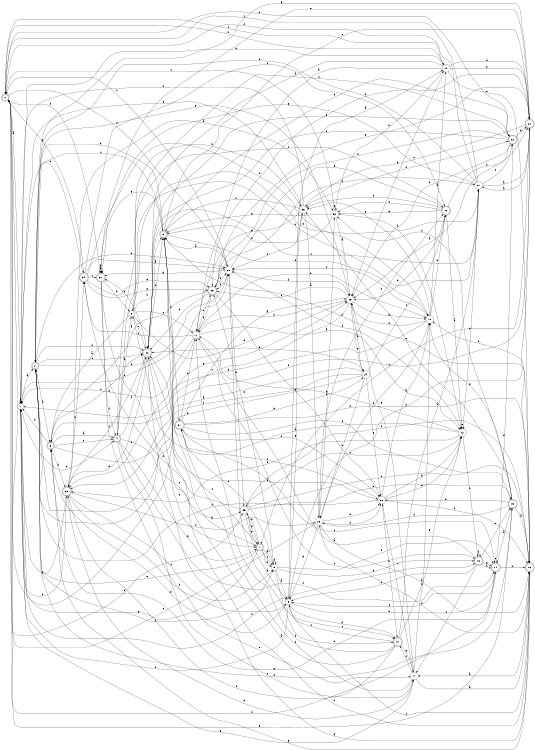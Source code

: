 digraph n31_6 {
__start0 [label="" shape="none"];

rankdir=LR;
size="8,5";

s0 [style="rounded,filled", color="black", fillcolor="white" shape="doublecircle", label="0"];
s1 [style="filled", color="black", fillcolor="white" shape="circle", label="1"];
s2 [style="rounded,filled", color="black", fillcolor="white" shape="doublecircle", label="2"];
s3 [style="rounded,filled", color="black", fillcolor="white" shape="doublecircle", label="3"];
s4 [style="rounded,filled", color="black", fillcolor="white" shape="doublecircle", label="4"];
s5 [style="filled", color="black", fillcolor="white" shape="circle", label="5"];
s6 [style="rounded,filled", color="black", fillcolor="white" shape="doublecircle", label="6"];
s7 [style="rounded,filled", color="black", fillcolor="white" shape="doublecircle", label="7"];
s8 [style="filled", color="black", fillcolor="white" shape="circle", label="8"];
s9 [style="filled", color="black", fillcolor="white" shape="circle", label="9"];
s10 [style="filled", color="black", fillcolor="white" shape="circle", label="10"];
s11 [style="filled", color="black", fillcolor="white" shape="circle", label="11"];
s12 [style="filled", color="black", fillcolor="white" shape="circle", label="12"];
s13 [style="rounded,filled", color="black", fillcolor="white" shape="doublecircle", label="13"];
s14 [style="rounded,filled", color="black", fillcolor="white" shape="doublecircle", label="14"];
s15 [style="rounded,filled", color="black", fillcolor="white" shape="doublecircle", label="15"];
s16 [style="rounded,filled", color="black", fillcolor="white" shape="doublecircle", label="16"];
s17 [style="filled", color="black", fillcolor="white" shape="circle", label="17"];
s18 [style="filled", color="black", fillcolor="white" shape="circle", label="18"];
s19 [style="rounded,filled", color="black", fillcolor="white" shape="doublecircle", label="19"];
s20 [style="rounded,filled", color="black", fillcolor="white" shape="doublecircle", label="20"];
s21 [style="filled", color="black", fillcolor="white" shape="circle", label="21"];
s22 [style="rounded,filled", color="black", fillcolor="white" shape="doublecircle", label="22"];
s23 [style="filled", color="black", fillcolor="white" shape="circle", label="23"];
s24 [style="filled", color="black", fillcolor="white" shape="circle", label="24"];
s25 [style="filled", color="black", fillcolor="white" shape="circle", label="25"];
s26 [style="filled", color="black", fillcolor="white" shape="circle", label="26"];
s27 [style="rounded,filled", color="black", fillcolor="white" shape="doublecircle", label="27"];
s28 [style="filled", color="black", fillcolor="white" shape="circle", label="28"];
s29 [style="rounded,filled", color="black", fillcolor="white" shape="doublecircle", label="29"];
s30 [style="rounded,filled", color="black", fillcolor="white" shape="doublecircle", label="30"];
s31 [style="rounded,filled", color="black", fillcolor="white" shape="doublecircle", label="31"];
s32 [style="rounded,filled", color="black", fillcolor="white" shape="doublecircle", label="32"];
s33 [style="filled", color="black", fillcolor="white" shape="circle", label="33"];
s34 [style="rounded,filled", color="black", fillcolor="white" shape="doublecircle", label="34"];
s35 [style="filled", color="black", fillcolor="white" shape="circle", label="35"];
s36 [style="filled", color="black", fillcolor="white" shape="circle", label="36"];
s37 [style="rounded,filled", color="black", fillcolor="white" shape="doublecircle", label="37"];
s0 -> s1 [label="a"];
s0 -> s10 [label="b"];
s0 -> s35 [label="c"];
s0 -> s31 [label="d"];
s0 -> s15 [label="e"];
s0 -> s28 [label="f"];
s0 -> s34 [label="g"];
s1 -> s2 [label="a"];
s1 -> s32 [label="b"];
s1 -> s28 [label="c"];
s1 -> s4 [label="d"];
s1 -> s1 [label="e"];
s1 -> s13 [label="f"];
s1 -> s10 [label="g"];
s2 -> s3 [label="a"];
s2 -> s28 [label="b"];
s2 -> s30 [label="c"];
s2 -> s30 [label="d"];
s2 -> s28 [label="e"];
s2 -> s8 [label="f"];
s2 -> s23 [label="g"];
s3 -> s4 [label="a"];
s3 -> s1 [label="b"];
s3 -> s30 [label="c"];
s3 -> s32 [label="d"];
s3 -> s4 [label="e"];
s3 -> s20 [label="f"];
s3 -> s23 [label="g"];
s4 -> s5 [label="a"];
s4 -> s36 [label="b"];
s4 -> s35 [label="c"];
s4 -> s30 [label="d"];
s4 -> s17 [label="e"];
s4 -> s14 [label="f"];
s4 -> s7 [label="g"];
s5 -> s3 [label="a"];
s5 -> s6 [label="b"];
s5 -> s11 [label="c"];
s5 -> s23 [label="d"];
s5 -> s30 [label="e"];
s5 -> s22 [label="f"];
s5 -> s21 [label="g"];
s6 -> s7 [label="a"];
s6 -> s2 [label="b"];
s6 -> s2 [label="c"];
s6 -> s37 [label="d"];
s6 -> s20 [label="e"];
s6 -> s18 [label="f"];
s6 -> s22 [label="g"];
s7 -> s8 [label="a"];
s7 -> s35 [label="b"];
s7 -> s8 [label="c"];
s7 -> s8 [label="d"];
s7 -> s2 [label="e"];
s7 -> s6 [label="f"];
s7 -> s1 [label="g"];
s8 -> s9 [label="a"];
s8 -> s27 [label="b"];
s8 -> s37 [label="c"];
s8 -> s14 [label="d"];
s8 -> s29 [label="e"];
s8 -> s8 [label="f"];
s8 -> s13 [label="g"];
s9 -> s10 [label="a"];
s9 -> s14 [label="b"];
s9 -> s27 [label="c"];
s9 -> s27 [label="d"];
s9 -> s3 [label="e"];
s9 -> s1 [label="f"];
s9 -> s36 [label="g"];
s10 -> s11 [label="a"];
s10 -> s20 [label="b"];
s10 -> s0 [label="c"];
s10 -> s20 [label="d"];
s10 -> s16 [label="e"];
s10 -> s30 [label="f"];
s10 -> s23 [label="g"];
s11 -> s12 [label="a"];
s11 -> s18 [label="b"];
s11 -> s13 [label="c"];
s11 -> s32 [label="d"];
s11 -> s29 [label="e"];
s11 -> s34 [label="f"];
s11 -> s1 [label="g"];
s12 -> s5 [label="a"];
s12 -> s13 [label="b"];
s12 -> s35 [label="c"];
s12 -> s11 [label="d"];
s12 -> s12 [label="e"];
s12 -> s32 [label="f"];
s12 -> s21 [label="g"];
s13 -> s11 [label="a"];
s13 -> s14 [label="b"];
s13 -> s9 [label="c"];
s13 -> s13 [label="d"];
s13 -> s15 [label="e"];
s13 -> s17 [label="f"];
s13 -> s14 [label="g"];
s14 -> s15 [label="a"];
s14 -> s16 [label="b"];
s14 -> s9 [label="c"];
s14 -> s22 [label="d"];
s14 -> s14 [label="e"];
s14 -> s0 [label="f"];
s14 -> s3 [label="g"];
s15 -> s16 [label="a"];
s15 -> s26 [label="b"];
s15 -> s25 [label="c"];
s15 -> s2 [label="d"];
s15 -> s36 [label="e"];
s15 -> s33 [label="f"];
s15 -> s18 [label="g"];
s16 -> s17 [label="a"];
s16 -> s30 [label="b"];
s16 -> s9 [label="c"];
s16 -> s6 [label="d"];
s16 -> s18 [label="e"];
s16 -> s25 [label="f"];
s16 -> s3 [label="g"];
s17 -> s16 [label="a"];
s17 -> s18 [label="b"];
s17 -> s26 [label="c"];
s17 -> s37 [label="d"];
s17 -> s1 [label="e"];
s17 -> s27 [label="f"];
s17 -> s23 [label="g"];
s18 -> s10 [label="a"];
s18 -> s19 [label="b"];
s18 -> s28 [label="c"];
s18 -> s23 [label="d"];
s18 -> s36 [label="e"];
s18 -> s25 [label="f"];
s18 -> s1 [label="g"];
s19 -> s12 [label="a"];
s19 -> s20 [label="b"];
s19 -> s5 [label="c"];
s19 -> s23 [label="d"];
s19 -> s33 [label="e"];
s19 -> s36 [label="f"];
s19 -> s33 [label="g"];
s20 -> s21 [label="a"];
s20 -> s9 [label="b"];
s20 -> s36 [label="c"];
s20 -> s29 [label="d"];
s20 -> s31 [label="e"];
s20 -> s7 [label="f"];
s20 -> s2 [label="g"];
s21 -> s20 [label="a"];
s21 -> s4 [label="b"];
s21 -> s0 [label="c"];
s21 -> s0 [label="d"];
s21 -> s2 [label="e"];
s21 -> s22 [label="f"];
s21 -> s31 [label="g"];
s22 -> s23 [label="a"];
s22 -> s23 [label="b"];
s22 -> s0 [label="c"];
s22 -> s29 [label="d"];
s22 -> s30 [label="e"];
s22 -> s30 [label="f"];
s22 -> s20 [label="g"];
s23 -> s24 [label="a"];
s23 -> s11 [label="b"];
s23 -> s32 [label="c"];
s23 -> s29 [label="d"];
s23 -> s24 [label="e"];
s23 -> s28 [label="f"];
s23 -> s18 [label="g"];
s24 -> s2 [label="a"];
s24 -> s25 [label="b"];
s24 -> s19 [label="c"];
s24 -> s30 [label="d"];
s24 -> s26 [label="e"];
s24 -> s2 [label="f"];
s24 -> s0 [label="g"];
s25 -> s16 [label="a"];
s25 -> s19 [label="b"];
s25 -> s0 [label="c"];
s25 -> s26 [label="d"];
s25 -> s26 [label="e"];
s25 -> s33 [label="f"];
s25 -> s9 [label="g"];
s26 -> s18 [label="a"];
s26 -> s27 [label="b"];
s26 -> s30 [label="c"];
s26 -> s2 [label="d"];
s26 -> s12 [label="e"];
s26 -> s16 [label="f"];
s26 -> s12 [label="g"];
s27 -> s6 [label="a"];
s27 -> s21 [label="b"];
s27 -> s28 [label="c"];
s27 -> s11 [label="d"];
s27 -> s12 [label="e"];
s27 -> s32 [label="f"];
s27 -> s17 [label="g"];
s28 -> s6 [label="a"];
s28 -> s29 [label="b"];
s28 -> s0 [label="c"];
s28 -> s35 [label="d"];
s28 -> s19 [label="e"];
s28 -> s12 [label="f"];
s28 -> s31 [label="g"];
s29 -> s3 [label="a"];
s29 -> s28 [label="b"];
s29 -> s21 [label="c"];
s29 -> s30 [label="d"];
s29 -> s20 [label="e"];
s29 -> s11 [label="f"];
s29 -> s26 [label="g"];
s30 -> s26 [label="a"];
s30 -> s31 [label="b"];
s30 -> s21 [label="c"];
s30 -> s6 [label="d"];
s30 -> s32 [label="e"];
s30 -> s32 [label="f"];
s30 -> s16 [label="g"];
s31 -> s31 [label="a"];
s31 -> s5 [label="b"];
s31 -> s7 [label="c"];
s31 -> s31 [label="d"];
s31 -> s17 [label="e"];
s31 -> s4 [label="f"];
s31 -> s6 [label="g"];
s32 -> s33 [label="a"];
s32 -> s34 [label="b"];
s32 -> s8 [label="c"];
s32 -> s9 [label="d"];
s32 -> s17 [label="e"];
s32 -> s25 [label="f"];
s32 -> s1 [label="g"];
s33 -> s23 [label="a"];
s33 -> s10 [label="b"];
s33 -> s0 [label="c"];
s33 -> s6 [label="d"];
s33 -> s33 [label="e"];
s33 -> s12 [label="f"];
s33 -> s6 [label="g"];
s34 -> s28 [label="a"];
s34 -> s1 [label="b"];
s34 -> s19 [label="c"];
s34 -> s18 [label="d"];
s34 -> s29 [label="e"];
s34 -> s31 [label="f"];
s34 -> s29 [label="g"];
s35 -> s9 [label="a"];
s35 -> s15 [label="b"];
s35 -> s16 [label="c"];
s35 -> s34 [label="d"];
s35 -> s7 [label="e"];
s35 -> s16 [label="f"];
s35 -> s7 [label="g"];
s36 -> s25 [label="a"];
s36 -> s6 [label="b"];
s36 -> s28 [label="c"];
s36 -> s1 [label="d"];
s36 -> s1 [label="e"];
s36 -> s22 [label="f"];
s36 -> s11 [label="g"];
s37 -> s23 [label="a"];
s37 -> s11 [label="b"];
s37 -> s14 [label="c"];
s37 -> s16 [label="d"];
s37 -> s26 [label="e"];
s37 -> s15 [label="f"];
s37 -> s24 [label="g"];

}